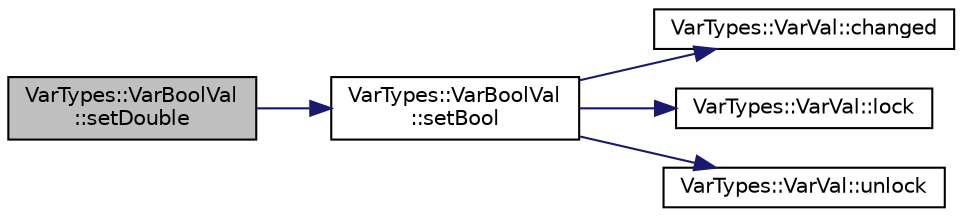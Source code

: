 digraph "VarTypes::VarBoolVal::setDouble"
{
 // INTERACTIVE_SVG=YES
  edge [fontname="Helvetica",fontsize="10",labelfontname="Helvetica",labelfontsize="10"];
  node [fontname="Helvetica",fontsize="10",shape=record];
  rankdir="LR";
  Node1 [label="VarTypes::VarBoolVal\l::setDouble",height=0.2,width=0.4,color="black", fillcolor="grey75", style="filled", fontcolor="black"];
  Node1 -> Node2 [color="midnightblue",fontsize="10",style="solid",fontname="Helvetica"];
  Node2 [label="VarTypes::VarBoolVal\l::setBool",height=0.2,width=0.4,color="black", fillcolor="white", style="filled",URL="$d8/d0a/class_var_types_1_1_var_bool_val.html#aeaa06deb73172b73f7cc861bcb436d36",tooltip="set this to a particular boolean value "];
  Node2 -> Node3 [color="midnightblue",fontsize="10",style="solid",fontname="Helvetica"];
  Node3 [label="VarTypes::VarVal::changed",height=0.2,width=0.4,color="black", fillcolor="white", style="filled",URL="$d6/de8/class_var_types_1_1_var_val.html#a61bef38fdec1646a499e44ed09fe3589"];
  Node2 -> Node4 [color="midnightblue",fontsize="10",style="solid",fontname="Helvetica"];
  Node4 [label="VarTypes::VarVal::lock",height=0.2,width=0.4,color="black", fillcolor="white", style="filled",URL="$d6/de8/class_var_types_1_1_var_val.html#a687df377b593f5ab5ac0b26d22728d4a"];
  Node2 -> Node5 [color="midnightblue",fontsize="10",style="solid",fontname="Helvetica"];
  Node5 [label="VarTypes::VarVal::unlock",height=0.2,width=0.4,color="black", fillcolor="white", style="filled",URL="$d6/de8/class_var_types_1_1_var_val.html#a6f1d886beb58366ce6c157b224ff26f8"];
}
